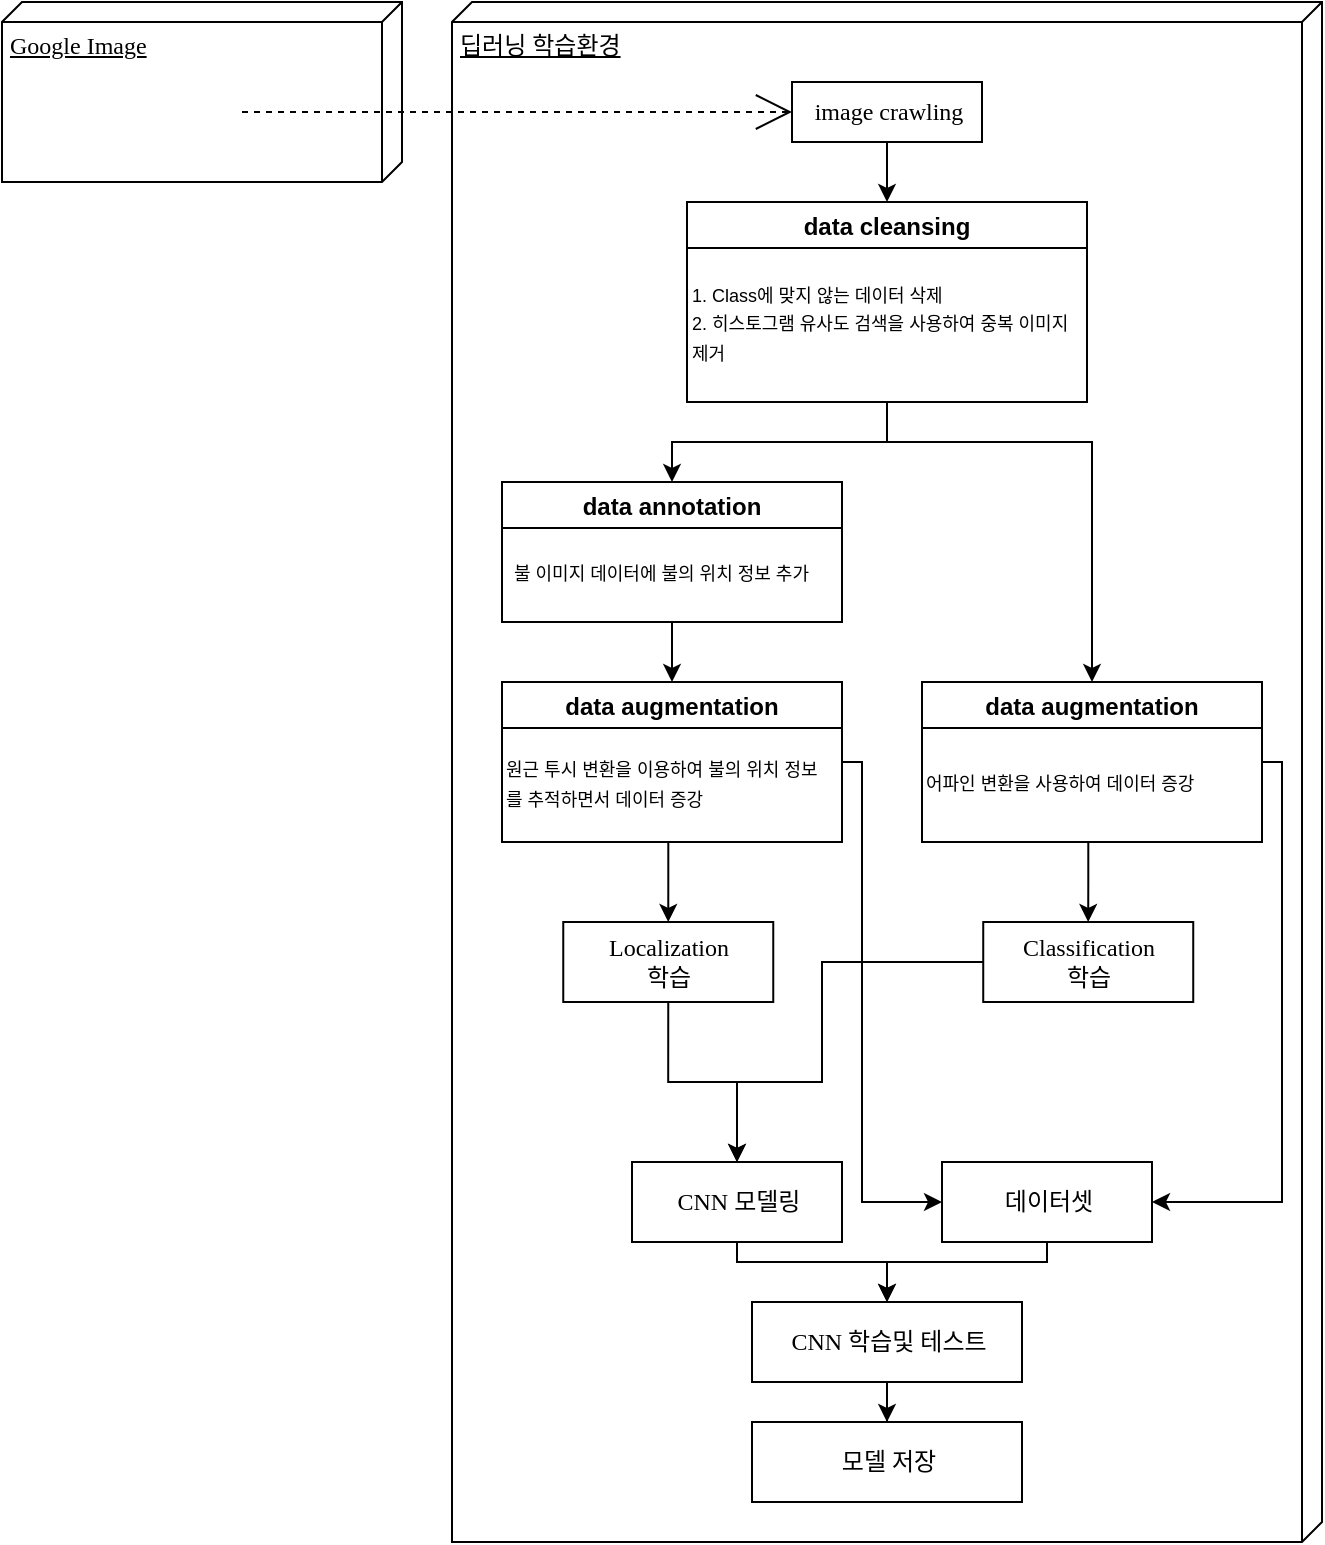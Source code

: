 <mxfile version="14.0.1" type="device"><diagram id="txIIsFndxZytDEsn5pzM" name="페이지-1"><mxGraphModel dx="1065" dy="483" grid="1" gridSize="10" guides="1" tooltips="1" connect="1" arrows="1" fold="1" page="1" pageScale="1" pageWidth="827" pageHeight="1169" math="0" shadow="0"><root><mxCell id="0"/><mxCell id="1" parent="0"/><mxCell id="i0IDPWn15WWseegc6Jax-2" value="딥러닝 학습환경" style="verticalAlign=top;align=left;spacingTop=8;spacingLeft=2;spacingRight=12;shape=cube;size=10;direction=south;fontStyle=4;html=1;rounded=0;shadow=0;comic=0;labelBackgroundColor=none;strokeWidth=1;fontFamily=Verdana;fontSize=12" vertex="1" parent="1"><mxGeometry x="345" y="60" width="435" height="770" as="geometry"/></mxCell><mxCell id="i0IDPWn15WWseegc6Jax-3" style="edgeStyle=orthogonalEdgeStyle;rounded=0;orthogonalLoop=1;jettySize=auto;html=1;entryX=0.5;entryY=0;entryDx=0;entryDy=0;" edge="1" parent="1" source="i0IDPWn15WWseegc6Jax-4"><mxGeometry relative="1" as="geometry"><mxPoint x="562.5" y="160" as="targetPoint"/></mxGeometry></mxCell><mxCell id="i0IDPWn15WWseegc6Jax-4" value="image crawling" style="html=1;rounded=0;shadow=0;comic=0;labelBackgroundColor=none;strokeWidth=1;fontFamily=Verdana;fontSize=12;align=center;" vertex="1" parent="1"><mxGeometry x="515" y="100" width="95" height="30" as="geometry"/></mxCell><mxCell id="i0IDPWn15WWseegc6Jax-8" value="Google Image" style="verticalAlign=top;align=left;spacingTop=8;spacingLeft=2;spacingRight=12;shape=cube;size=10;direction=south;fontStyle=4;html=1;rounded=0;shadow=0;comic=0;labelBackgroundColor=none;strokeWidth=1;fontFamily=Verdana;fontSize=12" vertex="1" parent="1"><mxGeometry x="120" y="60" width="200" height="90" as="geometry"/></mxCell><mxCell id="i0IDPWn15WWseegc6Jax-9" style="edgeStyle=none;rounded=0;html=1;dashed=1;labelBackgroundColor=none;startArrow=none;startFill=0;startSize=8;endArrow=open;endFill=0;endSize=16;fontFamily=Verdana;fontSize=12;entryX=0;entryY=0.5;entryDx=0;entryDy=0;" edge="1" parent="1" target="i0IDPWn15WWseegc6Jax-4"><mxGeometry relative="1" as="geometry"><mxPoint x="240" y="115" as="sourcePoint"/><mxPoint x="490" y="185" as="targetPoint"/><Array as="points"/></mxGeometry></mxCell><mxCell id="i0IDPWn15WWseegc6Jax-40" style="edgeStyle=orthogonalEdgeStyle;rounded=0;orthogonalLoop=1;jettySize=auto;html=1;entryX=0.5;entryY=0;entryDx=0;entryDy=0;exitX=0.5;exitY=1;exitDx=0;exitDy=0;" edge="1" parent="1" source="i0IDPWn15WWseegc6Jax-17" target="i0IDPWn15WWseegc6Jax-20"><mxGeometry relative="1" as="geometry"/></mxCell><mxCell id="i0IDPWn15WWseegc6Jax-17" value="Localization&lt;br&gt;학습" style="html=1;rounded=0;shadow=0;comic=0;labelBackgroundColor=none;strokeWidth=1;fontFamily=Verdana;fontSize=12;align=center;" vertex="1" parent="1"><mxGeometry x="400.63" y="520" width="105" height="40" as="geometry"/></mxCell><mxCell id="i0IDPWn15WWseegc6Jax-39" style="edgeStyle=orthogonalEdgeStyle;rounded=0;orthogonalLoop=1;jettySize=auto;html=1;entryX=0.5;entryY=0;entryDx=0;entryDy=0;" edge="1" parent="1" source="i0IDPWn15WWseegc6Jax-19" target="i0IDPWn15WWseegc6Jax-20"><mxGeometry relative="1" as="geometry"><Array as="points"><mxPoint x="530" y="540"/><mxPoint x="530" y="600"/><mxPoint x="488" y="600"/></Array></mxGeometry></mxCell><mxCell id="i0IDPWn15WWseegc6Jax-19" value="Classification&lt;br&gt;학습" style="html=1;rounded=0;shadow=0;comic=0;labelBackgroundColor=none;strokeWidth=1;fontFamily=Verdana;fontSize=12;align=center;" vertex="1" parent="1"><mxGeometry x="610.62" y="520" width="105" height="40" as="geometry"/></mxCell><mxCell id="i0IDPWn15WWseegc6Jax-49" style="edgeStyle=orthogonalEdgeStyle;rounded=0;orthogonalLoop=1;jettySize=auto;html=1;entryX=0.5;entryY=0;entryDx=0;entryDy=0;" edge="1" parent="1" source="i0IDPWn15WWseegc6Jax-20" target="i0IDPWn15WWseegc6Jax-48"><mxGeometry relative="1" as="geometry"><Array as="points"><mxPoint x="488" y="690"/><mxPoint x="563" y="690"/></Array></mxGeometry></mxCell><mxCell id="i0IDPWn15WWseegc6Jax-20" value="CNN 모델링" style="html=1;rounded=0;shadow=0;comic=0;labelBackgroundColor=none;strokeWidth=1;fontFamily=Verdana;fontSize=12;align=center;" vertex="1" parent="1"><mxGeometry x="435" y="640" width="105" height="40" as="geometry"/></mxCell><mxCell id="i0IDPWn15WWseegc6Jax-23" value="" style="group" vertex="1" connectable="0" parent="1"><mxGeometry x="462.5" y="160" width="200" height="100" as="geometry"/></mxCell><mxCell id="i0IDPWn15WWseegc6Jax-21" value="data cleansing" style="swimlane;" vertex="1" parent="i0IDPWn15WWseegc6Jax-23"><mxGeometry width="200" height="100" as="geometry"/></mxCell><mxCell id="i0IDPWn15WWseegc6Jax-22" value="&lt;font style=&quot;font-size: 9px&quot;&gt;1. Class에 맞지 않는 데이터 삭제&lt;br&gt;2. 히스토그램 유사도 검색을 사용하여 중복 이미지 제거&lt;br&gt;&lt;/font&gt;" style="text;html=1;strokeColor=none;fillColor=none;align=left;verticalAlign=middle;whiteSpace=wrap;rounded=0;" vertex="1" parent="i0IDPWn15WWseegc6Jax-23"><mxGeometry y="30" width="200" height="60" as="geometry"/></mxCell><mxCell id="i0IDPWn15WWseegc6Jax-32" style="edgeStyle=orthogonalEdgeStyle;rounded=0;orthogonalLoop=1;jettySize=auto;html=1;entryX=0.5;entryY=0;entryDx=0;entryDy=0;" edge="1" parent="1" source="i0IDPWn15WWseegc6Jax-24" target="i0IDPWn15WWseegc6Jax-27"><mxGeometry relative="1" as="geometry"/></mxCell><mxCell id="i0IDPWn15WWseegc6Jax-24" value="data annotation" style="swimlane;" vertex="1" parent="1"><mxGeometry x="370" y="300" width="170" height="70" as="geometry"/></mxCell><mxCell id="i0IDPWn15WWseegc6Jax-25" value="&lt;font style=&quot;font-size: 9px&quot;&gt;불 이미지 데이터에 불의 위치 정보 추가&lt;br&gt;&lt;/font&gt;" style="text;html=1;strokeColor=none;fillColor=none;align=left;verticalAlign=middle;whiteSpace=wrap;rounded=0;" vertex="1" parent="1"><mxGeometry x="373.75" y="330" width="166.25" height="30" as="geometry"/></mxCell><mxCell id="i0IDPWn15WWseegc6Jax-33" style="edgeStyle=orthogonalEdgeStyle;rounded=0;orthogonalLoop=1;jettySize=auto;html=1;entryX=0.5;entryY=0;entryDx=0;entryDy=0;" edge="1" parent="1" source="i0IDPWn15WWseegc6Jax-26" target="i0IDPWn15WWseegc6Jax-17"><mxGeometry relative="1" as="geometry"/></mxCell><mxCell id="i0IDPWn15WWseegc6Jax-26" value="&lt;font style=&quot;font-size: 9px&quot;&gt;원근 투시 변환을 이용하여 불의 위치 정보를 추적하면서 데이터 증강&lt;br&gt;&lt;/font&gt;" style="text;html=1;strokeColor=none;fillColor=none;align=left;verticalAlign=middle;whiteSpace=wrap;rounded=0;" vertex="1" parent="1"><mxGeometry x="370" y="420" width="166.25" height="60" as="geometry"/></mxCell><mxCell id="i0IDPWn15WWseegc6Jax-46" style="edgeStyle=orthogonalEdgeStyle;rounded=0;orthogonalLoop=1;jettySize=auto;html=1;entryX=0;entryY=0.5;entryDx=0;entryDy=0;" edge="1" parent="1" source="i0IDPWn15WWseegc6Jax-27" target="i0IDPWn15WWseegc6Jax-41"><mxGeometry relative="1" as="geometry"><Array as="points"><mxPoint x="550" y="440"/><mxPoint x="550" y="660"/></Array></mxGeometry></mxCell><mxCell id="i0IDPWn15WWseegc6Jax-27" value="data augmentation" style="swimlane;" vertex="1" parent="1"><mxGeometry x="370" y="400" width="170" height="80" as="geometry"/></mxCell><mxCell id="i0IDPWn15WWseegc6Jax-34" style="edgeStyle=orthogonalEdgeStyle;rounded=0;orthogonalLoop=1;jettySize=auto;html=1;" edge="1" parent="1" source="i0IDPWn15WWseegc6Jax-28" target="i0IDPWn15WWseegc6Jax-19"><mxGeometry relative="1" as="geometry"/></mxCell><mxCell id="i0IDPWn15WWseegc6Jax-28" value="&lt;font style=&quot;font-size: 9px&quot;&gt;어파인 변환을 사용하여 데이터 증강&lt;br&gt;&lt;/font&gt;" style="text;html=1;strokeColor=none;fillColor=none;align=left;verticalAlign=middle;whiteSpace=wrap;rounded=0;" vertex="1" parent="1"><mxGeometry x="580" y="420" width="166.25" height="60" as="geometry"/></mxCell><mxCell id="i0IDPWn15WWseegc6Jax-47" style="edgeStyle=orthogonalEdgeStyle;rounded=0;orthogonalLoop=1;jettySize=auto;html=1;entryX=1;entryY=0.5;entryDx=0;entryDy=0;" edge="1" parent="1" source="i0IDPWn15WWseegc6Jax-29" target="i0IDPWn15WWseegc6Jax-41"><mxGeometry relative="1" as="geometry"><Array as="points"><mxPoint x="760" y="440"/><mxPoint x="760" y="660"/></Array></mxGeometry></mxCell><mxCell id="i0IDPWn15WWseegc6Jax-29" value="data augmentation" style="swimlane;" vertex="1" parent="1"><mxGeometry x="580" y="400" width="170" height="80" as="geometry"/></mxCell><mxCell id="i0IDPWn15WWseegc6Jax-30" style="edgeStyle=orthogonalEdgeStyle;rounded=0;orthogonalLoop=1;jettySize=auto;html=1;entryX=0.5;entryY=0;entryDx=0;entryDy=0;" edge="1" parent="1" source="i0IDPWn15WWseegc6Jax-21" target="i0IDPWn15WWseegc6Jax-24"><mxGeometry relative="1" as="geometry"/></mxCell><mxCell id="i0IDPWn15WWseegc6Jax-38" style="edgeStyle=orthogonalEdgeStyle;rounded=0;orthogonalLoop=1;jettySize=auto;html=1;" edge="1" parent="1" source="i0IDPWn15WWseegc6Jax-21" target="i0IDPWn15WWseegc6Jax-29"><mxGeometry relative="1" as="geometry"><Array as="points"><mxPoint x="563" y="280"/><mxPoint x="665" y="280"/></Array></mxGeometry></mxCell><mxCell id="i0IDPWn15WWseegc6Jax-50" style="edgeStyle=orthogonalEdgeStyle;rounded=0;orthogonalLoop=1;jettySize=auto;html=1;entryX=0.5;entryY=0;entryDx=0;entryDy=0;exitX=0.5;exitY=1;exitDx=0;exitDy=0;" edge="1" parent="1" source="i0IDPWn15WWseegc6Jax-41" target="i0IDPWn15WWseegc6Jax-48"><mxGeometry relative="1" as="geometry"><Array as="points"><mxPoint x="643" y="690"/><mxPoint x="563" y="690"/></Array></mxGeometry></mxCell><mxCell id="i0IDPWn15WWseegc6Jax-41" value="데이터셋" style="html=1;rounded=0;shadow=0;comic=0;labelBackgroundColor=none;strokeWidth=1;fontFamily=Verdana;fontSize=12;align=center;" vertex="1" parent="1"><mxGeometry x="590" y="640" width="105" height="40" as="geometry"/></mxCell><mxCell id="i0IDPWn15WWseegc6Jax-52" style="edgeStyle=orthogonalEdgeStyle;rounded=0;orthogonalLoop=1;jettySize=auto;html=1;entryX=0.5;entryY=0;entryDx=0;entryDy=0;" edge="1" parent="1" source="i0IDPWn15WWseegc6Jax-48" target="i0IDPWn15WWseegc6Jax-51"><mxGeometry relative="1" as="geometry"/></mxCell><mxCell id="i0IDPWn15WWseegc6Jax-48" value="CNN 학습및 테스트" style="html=1;rounded=0;shadow=0;comic=0;labelBackgroundColor=none;strokeWidth=1;fontFamily=Verdana;fontSize=12;align=center;" vertex="1" parent="1"><mxGeometry x="495" y="710" width="135" height="40" as="geometry"/></mxCell><mxCell id="i0IDPWn15WWseegc6Jax-51" value="모델 저장" style="html=1;rounded=0;shadow=0;comic=0;labelBackgroundColor=none;strokeWidth=1;fontFamily=Verdana;fontSize=12;align=center;" vertex="1" parent="1"><mxGeometry x="495" y="770" width="135" height="40" as="geometry"/></mxCell></root></mxGraphModel></diagram></mxfile>